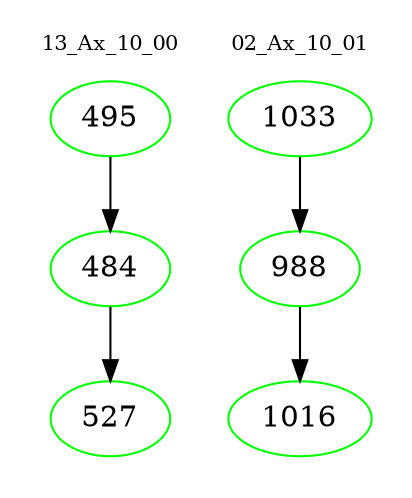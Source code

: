 digraph{
subgraph cluster_0 {
color = white
label = "13_Ax_10_00";
fontsize=10;
T0_495 [label="495", color="green"]
T0_495 -> T0_484 [color="black"]
T0_484 [label="484", color="green"]
T0_484 -> T0_527 [color="black"]
T0_527 [label="527", color="green"]
}
subgraph cluster_1 {
color = white
label = "02_Ax_10_01";
fontsize=10;
T1_1033 [label="1033", color="green"]
T1_1033 -> T1_988 [color="black"]
T1_988 [label="988", color="green"]
T1_988 -> T1_1016 [color="black"]
T1_1016 [label="1016", color="green"]
}
}

